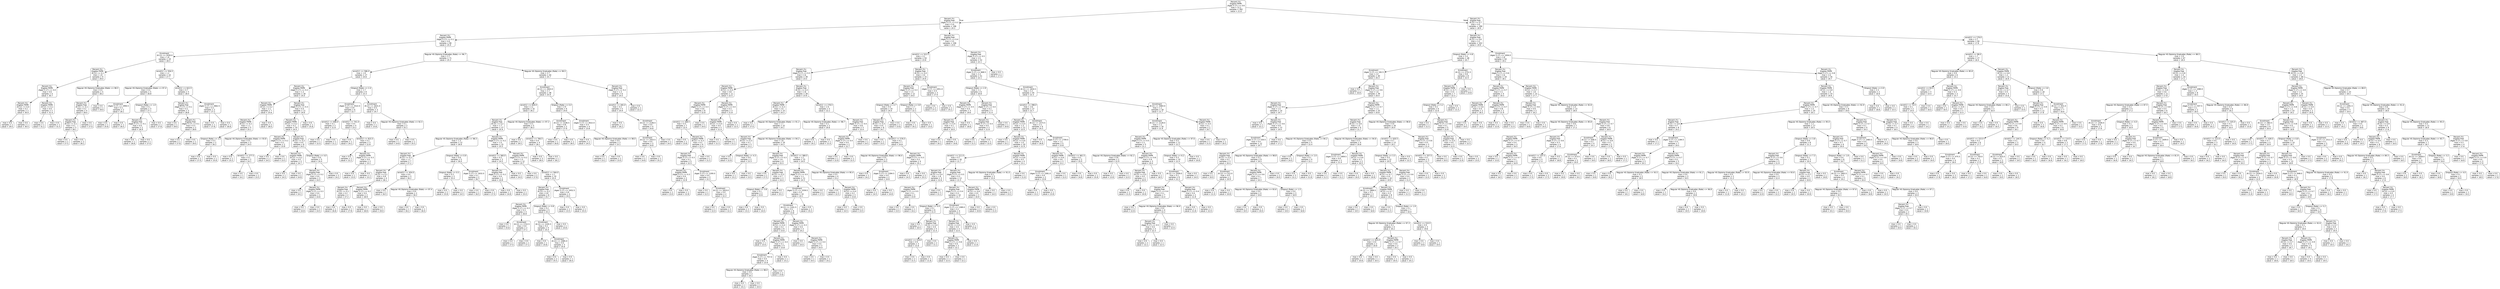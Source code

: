 digraph Tree {
node [shape=box, style="rounded", color="black", fontname=helvetica] ;
edge [fontname=helvetica] ;
0 [label="Percent (%) 
Eligible FRPM 
(Ages 5-17) <= 0.6\nmse = 12.2\nsamples = 392\nvalue = 21.6"] ;
1 [label="Percent (%) 
Eligible Free 
(Ages 5-17) <= 0.3\nmse = 5.9\nsamples = 196\nvalue = 24.3"] ;
0 -> 1 [labeldistance=2.5, labelangle=45, headlabel="True"] ;
2 [label="Percent (%) 
Eligible FRPM 
(Ages 5-17) <= 0.1\nmse = 4.0\nsamples = 90\nvalue = 25.9"] ;
1 -> 2 ;
3 [label="Enrollment 
(K-12) <= 2030.0\nmse = 1.8\nsamples = 19\nvalue = 28.3"] ;
2 -> 3 ;
4 [label="Percent (%) 
Eligible FRPM 
(K-12) <= 0.1\nmse = 1.8\nsamples = 9\nvalue = 29.0"] ;
3 -> 4 ;
5 [label="Percent (%) 
Eligible FRPM 
(Ages 5-17) <= 0.0\nmse = 0.6\nsamples = 4\nvalue = 30.7"] ;
4 -> 5 ;
6 [label="Percent (%) 
Eligible FRPM 
(K-12) <= 0.0\nmse = 0.2\nsamples = 2\nvalue = 30.0"] ;
5 -> 6 ;
7 [label="mse = 0.0\nsamples = 1\nvalue = 29.5"] ;
6 -> 7 ;
8 [label="mse = 0.0\nsamples = 1\nvalue = 30.5"] ;
6 -> 8 ;
9 [label="Percent (%) 
Eligible FRPM 
(K-12) <= 0.1\nmse = 0.0\nsamples = 2\nvalue = 31.4"] ;
5 -> 9 ;
10 [label="mse = 0.0\nsamples = 1\nvalue = 31.2"] ;
9 -> 10 ;
11 [label="mse = 0.0\nsamples = 1\nvalue = 31.5"] ;
9 -> 11 ;
12 [label="Regular HS Diploma Graduates (Rate) <= 98.5\nmse = 0.4\nsamples = 5\nvalue = 28.2"] ;
4 -> 12 ;
13 [label="Percent (%) 
Eligible Free 
(K-12) <= 0.1\nmse = 0.2\nsamples = 4\nvalue = 28.0"] ;
12 -> 13 ;
14 [label="Percent (%) 
Eligible Free 
(K-12) <= 0.1\nmse = 0.1\nsamples = 3\nvalue = 28.1"] ;
13 -> 14 ;
15 [label="mse = 0.0\nsamples = 1\nvalue = 27.5"] ;
14 -> 15 ;
16 [label="mse = 0.0\nsamples = 2\nvalue = 28.2"] ;
14 -> 16 ;
17 [label="mse = 0.0\nsamples = 1\nvalue = 27.0"] ;
13 -> 17 ;
18 [label="mse = 0.0\nsamples = 1\nvalue = 29.0"] ;
12 -> 18 ;
19 [label="enroll12 <= 556.5\nmse = 1.2\nsamples = 10\nvalue = 27.7"] ;
3 -> 19 ;
20 [label="Regular HS Diploma Graduates (Rate) <= 97.4\nmse = 0.4\nsamples = 5\nvalue = 26.8"] ;
19 -> 20 ;
21 [label="Enrollment 
(Ages 5-17) <= 1994.5\nmse = 0.1\nsamples = 2\nvalue = 26.1"] ;
20 -> 21 ;
22 [label="mse = 0.0\nsamples = 1\nvalue = 25.8"] ;
21 -> 22 ;
23 [label="mse = 0.0\nsamples = 1\nvalue = 26.5"] ;
21 -> 23 ;
24 [label="Dropout (Rate) <= 1.0\nmse = 0.1\nsamples = 3\nvalue = 27.1"] ;
20 -> 24 ;
25 [label="Percent (%) 
Eligible Free 
(Ages 5-17) <= 0.1\nmse = 0.0\nsamples = 2\nvalue = 26.9"] ;
24 -> 25 ;
26 [label="mse = 0.0\nsamples = 1\nvalue = 26.8"] ;
25 -> 26 ;
27 [label="mse = 0.0\nsamples = 1\nvalue = 27.0"] ;
25 -> 27 ;
28 [label="mse = 0.0\nsamples = 1\nvalue = 27.8"] ;
24 -> 28 ;
29 [label="enroll12 <= 622.5\nmse = 0.7\nsamples = 5\nvalue = 28.4"] ;
19 -> 29 ;
30 [label="Percent (%) 
Eligible Free 
(Ages 5-17) <= 0.1\nmse = 0.2\nsamples = 3\nvalue = 28.8"] ;
29 -> 30 ;
31 [label="mse = 0.0\nsamples = 1\nvalue = 29.0"] ;
30 -> 31 ;
32 [label="Percent (%) 
Eligible Free 
(Ages 5-17) <= 0.1\nmse = 0.3\nsamples = 2\nvalue = 28.6"] ;
30 -> 32 ;
33 [label="mse = 0.0\nsamples = 1\nvalue = 27.8"] ;
32 -> 33 ;
34 [label="mse = 0.0\nsamples = 1\nvalue = 29.0"] ;
32 -> 34 ;
35 [label="Enrollment 
(Ages 5-17) <= 2662.5\nmse = 0.2\nsamples = 2\nvalue = 27.2"] ;
29 -> 35 ;
36 [label="mse = 0.0\nsamples = 1\nvalue = 27.8"] ;
35 -> 36 ;
37 [label="mse = 0.0\nsamples = 1\nvalue = 26.8"] ;
35 -> 37 ;
38 [label="Regular HS Diploma Graduates (Rate) <= 96.7\nmse = 2.7\nsamples = 71\nvalue = 25.3"] ;
2 -> 38 ;
39 [label="enroll12 <= 586.0\nmse = 1.9\nsamples = 27\nvalue = 24.6"] ;
38 -> 39 ;
40 [label="Percent (%) 
Eligible FRPM 
(Ages 5-17) <= 0.2\nmse = 1.3\nsamples = 18\nvalue = 25.0"] ;
39 -> 40 ;
41 [label="Percent (%) 
Eligible FRPM 
(K-12) <= 0.2\nmse = 2.1\nsamples = 7\nvalue = 25.6"] ;
40 -> 41 ;
42 [label="Percent (%) 
Eligible FRPM 
(K-12) <= 0.2\nmse = 1.1\nsamples = 5\nvalue = 25.1"] ;
41 -> 42 ;
43 [label="Dropout (Rate) <= 2.5\nmse = 0.3\nsamples = 2\nvalue = 26.2"] ;
42 -> 43 ;
44 [label="mse = 0.0\nsamples = 1\nvalue = 27.0"] ;
43 -> 44 ;
45 [label="mse = 0.0\nsamples = 1\nvalue = 25.8"] ;
43 -> 45 ;
46 [label="Regular HS Diploma Graduates (Rate) <= 93.8\nmse = 0.5\nsamples = 3\nvalue = 24.5"] ;
42 -> 46 ;
47 [label="mse = 0.0\nsamples = 1\nvalue = 25.5"] ;
46 -> 47 ;
48 [label="enroll12 <= 277.5\nmse = 0.1\nsamples = 2\nvalue = 24.1"] ;
46 -> 48 ;
49 [label="mse = 0.0\nsamples = 1\nvalue = 24.2"] ;
48 -> 49 ;
50 [label="mse = 0.0\nsamples = 1\nvalue = 23.5"] ;
48 -> 50 ;
51 [label="mse = 0.0\nsamples = 2\nvalue = 28.0"] ;
41 -> 51 ;
52 [label="Percent (%) 
Eligible Free 
(Ages 5-17) <= 0.3\nmse = 0.4\nsamples = 11\nvalue = 24.6"] ;
40 -> 52 ;
53 [label="Percent (%) 
Eligible FRPM 
(K-12) <= 0.2\nmse = 0.2\nsamples = 10\nvalue = 24.4"] ;
52 -> 53 ;
54 [label="Percent (%) 
Eligible FRPM 
(Ages 5-17) <= 0.2\nmse = 0.2\nsamples = 2\nvalue = 23.8"] ;
53 -> 54 ;
55 [label="mse = 0.0\nsamples = 1\nvalue = 24.5"] ;
54 -> 55 ;
56 [label="mse = 0.0\nsamples = 1\nvalue = 23.5"] ;
54 -> 56 ;
57 [label="Percent (%) 
Eligible Free 
(K-12) <= 0.2\nmse = 0.0\nsamples = 8\nvalue = 24.5"] ;
53 -> 57 ;
58 [label="Percent (%) 
Eligible FRPM 
(K-12) <= 0.2\nmse = 0.0\nsamples = 3\nvalue = 24.7"] ;
57 -> 58 ;
59 [label="mse = 0.0\nsamples = 1\nvalue = 24.5"] ;
58 -> 59 ;
60 [label="mse = 0.0\nsamples = 2\nvalue = 24.8"] ;
58 -> 60 ;
61 [label="Dropout (Rate) <= 4.0\nmse = 0.0\nsamples = 5\nvalue = 24.4"] ;
57 -> 61 ;
62 [label="Percent (%) 
Eligible Free 
(Ages 5-17) <= 0.2\nmse = 0.0\nsamples = 3\nvalue = 24.5"] ;
61 -> 62 ;
63 [label="mse = 0.0\nsamples = 1\nvalue = 24.2"] ;
62 -> 63 ;
64 [label="Percent (%) 
Eligible FRPM 
(Ages 5-17) <= 0.3\nmse = 0.0\nsamples = 2\nvalue = 24.6"] ;
62 -> 64 ;
65 [label="mse = 0.0\nsamples = 1\nvalue = 24.8"] ;
64 -> 65 ;
66 [label="mse = 0.0\nsamples = 1\nvalue = 24.5"] ;
64 -> 66 ;
67 [label="mse = 0.0\nsamples = 2\nvalue = 24.2"] ;
61 -> 67 ;
68 [label="mse = 0.0\nsamples = 1\nvalue = 25.8"] ;
52 -> 68 ;
69 [label="Dropout (Rate) <= 2.4\nmse = 1.7\nsamples = 9\nvalue = 23.3"] ;
39 -> 69 ;
70 [label="Enrollment 
(Ages 5-17) <= 2522.0\nmse = 0.9\nsamples = 6\nvalue = 22.7"] ;
69 -> 70 ;
71 [label="enroll12 <= 696.0\nmse = 0.1\nsamples = 2\nvalue = 21.6"] ;
70 -> 71 ;
72 [label="mse = 0.0\nsamples = 1\nvalue = 22.0"] ;
71 -> 72 ;
73 [label="mse = 0.0\nsamples = 1\nvalue = 21.2"] ;
71 -> 73 ;
74 [label="enroll12 <= 741.0\nmse = 0.5\nsamples = 4\nvalue = 23.2"] ;
70 -> 74 ;
75 [label="mse = 0.0\nsamples = 1\nvalue = 24.2"] ;
74 -> 75 ;
76 [label="enroll12 <= 815.5\nmse = 0.2\nsamples = 3\nvalue = 22.8"] ;
74 -> 76 ;
77 [label="mse = 0.0\nsamples = 1\nvalue = 22.2"] ;
76 -> 77 ;
78 [label="Percent (%) 
Eligible FRPM 
(Ages 5-17) <= 0.3\nmse = 0.0\nsamples = 2\nvalue = 23.1"] ;
76 -> 78 ;
79 [label="mse = 0.0\nsamples = 1\nvalue = 23.0"] ;
78 -> 79 ;
80 [label="mse = 0.0\nsamples = 1\nvalue = 23.2"] ;
78 -> 80 ;
81 [label="Enrollment 
(K-12) <= 2631.0\nmse = 0.5\nsamples = 3\nvalue = 24.7"] ;
69 -> 81 ;
82 [label="mse = 0.0\nsamples = 1\nvalue = 23.8"] ;
81 -> 82 ;
83 [label="Regular HS Diploma Graduates (Rate) <= 92.5\nmse = 0.1\nsamples = 2\nvalue = 25.1"] ;
81 -> 83 ;
84 [label="mse = 0.0\nsamples = 1\nvalue = 24.8"] ;
83 -> 84 ;
85 [label="mse = 0.0\nsamples = 1\nvalue = 25.5"] ;
83 -> 85 ;
86 [label="Regular HS Diploma Graduates (Rate) <= 99.5\nmse = 2.7\nsamples = 44\nvalue = 25.7"] ;
38 -> 86 ;
87 [label="Enrollment 
(K-12) <= 2943.0\nmse = 2.7\nsamples = 38\nvalue = 25.9"] ;
86 -> 87 ;
88 [label="enroll12 <= 659.0\nmse = 2.2\nsamples = 32\nvalue = 26.2"] ;
87 -> 88 ;
89 [label="Percent (%) 
Eligible Free 
(K-12) <= 0.2\nmse = 1.7\nsamples = 27\nvalue = 25.9"] ;
88 -> 89 ;
90 [label="Regular HS Diploma Graduates (Rate) <= 98.3\nmse = 1.3\nsamples = 12\nvalue = 26.6"] ;
89 -> 90 ;
91 [label="Percent (%) 
Eligible Free 
(K-12) <= 0.2\nmse = 1.2\nsamples = 7\nvalue = 27.2"] ;
90 -> 91 ;
92 [label="Percent (%) 
Eligible Free 
(K-12) <= 0.1\nmse = 0.8\nsamples = 4\nvalue = 28.1"] ;
91 -> 92 ;
93 [label="Percent (%) 
Eligible Free 
(K-12) <= 0.1\nmse = 0.2\nsamples = 2\nvalue = 27.2"] ;
92 -> 93 ;
94 [label="mse = 0.0\nsamples = 1\nvalue = 26.8"] ;
93 -> 94 ;
95 [label="mse = 0.0\nsamples = 1\nvalue = 27.8"] ;
93 -> 95 ;
96 [label="Percent (%) 
Eligible FRPM 
(Ages 5-17) <= 0.2\nmse = 0.0\nsamples = 2\nvalue = 28.9"] ;
92 -> 96 ;
97 [label="mse = 0.0\nsamples = 1\nvalue = 28.8"] ;
96 -> 97 ;
98 [label="mse = 0.0\nsamples = 1\nvalue = 29.0"] ;
96 -> 98 ;
99 [label="enroll12 <= 454.0\nmse = 0.0\nsamples = 3\nvalue = 26.2"] ;
91 -> 99 ;
100 [label="mse = 0.0\nsamples = 1\nvalue = 26.5"] ;
99 -> 100 ;
101 [label="Regular HS Diploma Graduates (Rate) <= 97.4\nmse = 0.0\nsamples = 2\nvalue = 26.2"] ;
99 -> 101 ;
102 [label="mse = 0.0\nsamples = 1\nvalue = 26.2"] ;
101 -> 102 ;
103 [label="mse = 0.0\nsamples = 1\nvalue = 26.0"] ;
101 -> 103 ;
104 [label="Dropout (Rate) <= 0.9\nmse = 0.6\nsamples = 5\nvalue = 26.0"] ;
90 -> 104 ;
105 [label="Dropout (Rate) <= 0.5\nmse = 0.3\nsamples = 3\nvalue = 25.4"] ;
104 -> 105 ;
106 [label="mse = 0.0\nsamples = 2\nvalue = 25.8"] ;
105 -> 106 ;
107 [label="mse = 0.0\nsamples = 1\nvalue = 24.5"] ;
105 -> 107 ;
108 [label="Enrollment 
(Ages 5-17) <= 1632.0\nmse = 0.1\nsamples = 2\nvalue = 26.7"] ;
104 -> 108 ;
109 [label="mse = 0.0\nsamples = 1\nvalue = 26.5"] ;
108 -> 109 ;
110 [label="mse = 0.0\nsamples = 1\nvalue = 27.0"] ;
108 -> 110 ;
111 [label="Percent (%) 
Eligible FRPM 
(Ages 5-17) <= 0.2\nmse = 1.5\nsamples = 15\nvalue = 25.5"] ;
89 -> 111 ;
112 [label="enroll12 <= 360.0\nmse = 0.2\nsamples = 3\nvalue = 24.5"] ;
111 -> 112 ;
113 [label="Percent (%) 
Eligible Free 
(Ages 5-17) <= 0.2\nmse = 0.0\nsamples = 2\nvalue = 24.8"] ;
112 -> 113 ;
114 [label="mse = 0.0\nsamples = 1\nvalue = 24.8"] ;
113 -> 114 ;
115 [label="mse = 0.0\nsamples = 1\nvalue = 25.0"] ;
113 -> 115 ;
116 [label="mse = 0.0\nsamples = 1\nvalue = 24.0"] ;
112 -> 116 ;
117 [label="Percent (%) 
Eligible FRPM 
(Ages 5-17) <= 0.2\nmse = 1.5\nsamples = 12\nvalue = 25.7"] ;
111 -> 117 ;
118 [label="mse = 0.0\nsamples = 2\nvalue = 27.8"] ;
117 -> 118 ;
119 [label="enroll12 <= 564.0\nmse = 1.1\nsamples = 10\nvalue = 25.4"] ;
117 -> 119 ;
120 [label="Percent (%) 
Eligible Free 
(K-12) <= 0.2\nmse = 0.8\nsamples = 8\nvalue = 25.7"] ;
119 -> 120 ;
121 [label="Percent (%) 
Eligible FRPM 
(Ages 5-17) <= 0.3\nmse = 0.3\nsamples = 3\nvalue = 26.8"] ;
120 -> 121 ;
122 [label="mse = 0.0\nsamples = 1\nvalue = 25.8"] ;
121 -> 122 ;
123 [label="Enrollment 
(K-12) <= 1722.5\nmse = 0.0\nsamples = 2\nvalue = 27.1"] ;
121 -> 123 ;
124 [label="mse = 0.0\nsamples = 1\nvalue = 27.0"] ;
123 -> 124 ;
125 [label="mse = 0.0\nsamples = 1\nvalue = 27.2"] ;
123 -> 125 ;
126 [label="Dropout (Rate) <= 0.8\nmse = 0.2\nsamples = 5\nvalue = 25.2"] ;
120 -> 126 ;
127 [label="Enrollment 
(K-12) <= 1335.5\nmse = 0.2\nsamples = 4\nvalue = 25.4"] ;
126 -> 127 ;
128 [label="mse = 0.0\nsamples = 1\nvalue = 24.8"] ;
127 -> 128 ;
129 [label="Enrollment 
(K-12) <= 2085.0\nmse = 0.0\nsamples = 3\nvalue = 25.6"] ;
127 -> 129 ;
130 [label="mse = 0.0\nsamples = 2\nvalue = 25.5"] ;
129 -> 130 ;
131 [label="mse = 0.0\nsamples = 1\nvalue = 26.0"] ;
129 -> 131 ;
132 [label="mse = 0.0\nsamples = 1\nvalue = 24.8"] ;
126 -> 132 ;
133 [label="Enrollment 
(Ages 5-17) <= 2452.5\nmse = 0.6\nsamples = 2\nvalue = 24.2"] ;
119 -> 133 ;
134 [label="mse = 0.0\nsamples = 1\nvalue = 23.5"] ;
133 -> 134 ;
135 [label="mse = 0.0\nsamples = 1\nvalue = 25.0"] ;
133 -> 135 ;
136 [label="Regular HS Diploma Graduates (Rate) <= 97.2\nmse = 0.3\nsamples = 5\nvalue = 28.3"] ;
88 -> 136 ;
137 [label="mse = 0.0\nsamples = 1\nvalue = 29.5"] ;
136 -> 137 ;
138 [label="enroll12 <= 766.5\nmse = 0.0\nsamples = 4\nvalue = 28.1"] ;
136 -> 138 ;
139 [label="mse = 0.0\nsamples = 3\nvalue = 28.0"] ;
138 -> 139 ;
140 [label="mse = 0.0\nsamples = 1\nvalue = 28.2"] ;
138 -> 140 ;
141 [label="Dropout (Rate) <= 0.4\nmse = 2.9\nsamples = 6\nvalue = 24.6"] ;
87 -> 141 ;
142 [label="Enrollment 
(K-12) <= 3146.5\nmse = 0.8\nsamples = 2\nvalue = 27.6"] ;
141 -> 142 ;
143 [label="mse = 0.0\nsamples = 1\nvalue = 26.8"] ;
142 -> 143 ;
144 [label="mse = 0.0\nsamples = 1\nvalue = 28.5"] ;
142 -> 144 ;
145 [label="Enrollment 
(Ages 5-17) <= 3022.0\nmse = 0.5\nsamples = 4\nvalue = 23.8"] ;
141 -> 145 ;
146 [label="mse = 0.0\nsamples = 2\nvalue = 24.5"] ;
145 -> 146 ;
147 [label="Regular HS Diploma Graduates (Rate) <= 98.0\nmse = 0.0\nsamples = 2\nvalue = 23.1"] ;
145 -> 147 ;
148 [label="mse = 0.0\nsamples = 1\nvalue = 23.2"] ;
147 -> 148 ;
149 [label="mse = 0.0\nsamples = 1\nvalue = 23.0"] ;
147 -> 149 ;
150 [label="Percent (%) 
Eligible Free 
(Ages 5-17) <= 0.2\nmse = 1.3\nsamples = 6\nvalue = 24.5"] ;
86 -> 150 ;
151 [label="enroll12 <= 265.0\nmse = 0.2\nsamples = 5\nvalue = 24.9"] ;
150 -> 151 ;
152 [label="mse = 0.0\nsamples = 1\nvalue = 26.2"] ;
151 -> 152 ;
153 [label="Enrollment 
(K-12) <= 2146.5\nmse = 0.0\nsamples = 4\nvalue = 24.8"] ;
151 -> 153 ;
154 [label="Enrollment 
(K-12) <= 1933.5\nmse = 0.0\nsamples = 3\nvalue = 24.8"] ;
153 -> 154 ;
155 [label="mse = 0.0\nsamples = 2\nvalue = 24.8"] ;
154 -> 155 ;
156 [label="mse = 0.0\nsamples = 1\nvalue = 25.2"] ;
154 -> 156 ;
157 [label="mse = 0.0\nsamples = 1\nvalue = 24.5"] ;
153 -> 157 ;
158 [label="mse = 0.0\nsamples = 1\nvalue = 22.2"] ;
150 -> 158 ;
159 [label="Percent (%) 
Eligible Free 
(Ages 5-17) <= 0.4\nmse = 3.5\nsamples = 106\nvalue = 23.0"] ;
1 -> 159 ;
160 [label="enroll12 <= 522.5\nmse = 3.1\nsamples = 54\nvalue = 23.8"] ;
159 -> 160 ;
161 [label="Percent (%) 
Eligible Free 
(Ages 5-17) <= 0.3\nmse = 2.6\nsamples = 39\nvalue = 23.5"] ;
160 -> 161 ;
162 [label="Percent (%) 
Eligible FRPM 
(K-12) <= 0.4\nmse = 0.8\nsamples = 11\nvalue = 22.5"] ;
161 -> 162 ;
163 [label="Percent (%) 
Eligible FRPM 
(Ages 5-17) <= 0.3\nmse = 0.6\nsamples = 8\nvalue = 22.8"] ;
162 -> 163 ;
164 [label="enroll12 <= 168.5\nmse = 0.3\nsamples = 7\nvalue = 22.5"] ;
163 -> 164 ;
165 [label="mse = 0.0\nsamples = 1\nvalue = 23.8"] ;
164 -> 165 ;
166 [label="Percent (%) 
Eligible FRPM 
(K-12) <= 0.3\nmse = 0.2\nsamples = 6\nvalue = 22.4"] ;
164 -> 166 ;
167 [label="Percent (%) 
Eligible Free 
(Ages 5-17) <= 0.3\nmse = 0.1\nsamples = 5\nvalue = 22.5"] ;
166 -> 167 ;
168 [label="Percent (%) 
Eligible FRPM 
(Ages 5-17) <= 0.3\nmse = 0.0\nsamples = 2\nvalue = 22.8"] ;
167 -> 168 ;
169 [label="mse = 0.0\nsamples = 1\nvalue = 23.0"] ;
168 -> 169 ;
170 [label="mse = 0.0\nsamples = 1\nvalue = 22.8"] ;
168 -> 170 ;
171 [label="Enrollment 
(Ages 5-17) <= 1200.0\nmse = 0.0\nsamples = 3\nvalue = 22.3"] ;
167 -> 171 ;
172 [label="mse = 0.0\nsamples = 1\nvalue = 22.5"] ;
171 -> 172 ;
173 [label="Enrollment 
(K-12) <= 1810.0\nmse = 0.0\nsamples = 2\nvalue = 22.2"] ;
171 -> 173 ;
174 [label="mse = 0.0\nsamples = 1\nvalue = 22.0"] ;
173 -> 174 ;
175 [label="mse = 0.0\nsamples = 1\nvalue = 22.2"] ;
173 -> 175 ;
176 [label="mse = 0.0\nsamples = 1\nvalue = 21.5"] ;
166 -> 176 ;
177 [label="mse = 0.0\nsamples = 1\nvalue = 24.0"] ;
163 -> 177 ;
178 [label="Percent (%) 
Eligible FRPM 
(Ages 5-17) <= 0.4\nmse = 0.3\nsamples = 3\nvalue = 21.8"] ;
162 -> 178 ;
179 [label="Percent (%) 
Eligible FRPM 
(K-12) <= 0.4\nmse = 0.0\nsamples = 2\nvalue = 21.4"] ;
178 -> 179 ;
180 [label="mse = 0.0\nsamples = 1\nvalue = 21.5"] ;
179 -> 180 ;
181 [label="mse = 0.0\nsamples = 1\nvalue = 21.2"] ;
179 -> 181 ;
182 [label="mse = 0.0\nsamples = 1\nvalue = 22.5"] ;
178 -> 182 ;
183 [label="Percent (%) 
Eligible Free 
(K-12) <= 0.4\nmse = 2.8\nsamples = 28\nvalue = 23.9"] ;
161 -> 183 ;
184 [label="Percent (%) 
Eligible FRPM 
(K-12) <= 0.3\nmse = 2.0\nsamples = 23\nvalue = 24.3"] ;
183 -> 184 ;
185 [label="mse = 0.0\nsamples = 1\nvalue = 27.0"] ;
184 -> 185 ;
186 [label="Regular HS Diploma Graduates (Rate) <= 91.2\nmse = 1.7\nsamples = 22\nvalue = 24.1"] ;
184 -> 186 ;
187 [label="Percent (%) 
Eligible Free 
(K-12) <= 0.3\nmse = 0.1\nsamples = 3\nvalue = 23.2"] ;
186 -> 187 ;
188 [label="mse = 0.0\nsamples = 1\nvalue = 22.8"] ;
187 -> 188 ;
189 [label="Dropout (Rate) <= 4.3\nmse = 0.0\nsamples = 2\nvalue = 23.3"] ;
187 -> 189 ;
190 [label="mse = 0.0\nsamples = 1\nvalue = 23.2"] ;
189 -> 190 ;
191 [label="mse = 0.0\nsamples = 1\nvalue = 23.5"] ;
189 -> 191 ;
192 [label="Regular HS Diploma Graduates (Rate) <= 94.2\nmse = 1.8\nsamples = 19\nvalue = 24.3"] ;
186 -> 192 ;
193 [label="Percent (%) 
Eligible Free 
(Ages 5-17) <= 0.3\nmse = 2.6\nsamples = 4\nvalue = 25.5"] ;
192 -> 193 ;
194 [label="mse = 0.0\nsamples = 1\nvalue = 27.5"] ;
193 -> 194 ;
195 [label="Percent (%) 
Eligible Free 
(K-12) <= 0.3\nmse = 0.7\nsamples = 3\nvalue = 24.4"] ;
193 -> 195 ;
196 [label="Dropout (Rate) <= 3.8\nmse = 0.1\nsamples = 2\nvalue = 23.6"] ;
195 -> 196 ;
197 [label="mse = 0.0\nsamples = 1\nvalue = 23.2"] ;
196 -> 197 ;
198 [label="mse = 0.0\nsamples = 1\nvalue = 24.0"] ;
196 -> 198 ;
199 [label="mse = 0.0\nsamples = 1\nvalue = 25.2"] ;
195 -> 199 ;
200 [label="enroll12 <= 389.5\nmse = 1.2\nsamples = 15\nvalue = 24.0"] ;
192 -> 200 ;
201 [label="Percent (%) 
Eligible FRPM 
(Ages 5-17) <= 0.5\nmse = 1.1\nsamples = 11\nvalue = 24.3"] ;
200 -> 201 ;
202 [label="Enrollment 
(Ages 5-17) <= 1559.5\nmse = 0.5\nsamples = 10\nvalue = 24.1"] ;
201 -> 202 ;
203 [label="Enrollment 
(K-12) <= 1241.5\nmse = 0.2\nsamples = 9\nvalue = 23.8"] ;
202 -> 203 ;
204 [label="Percent (%) 
Eligible FRPM 
(K-12) <= 0.4\nmse = 0.2\nsamples = 6\nvalue = 23.6"] ;
203 -> 204 ;
205 [label="mse = 0.0\nsamples = 1\nvalue = 23.0"] ;
204 -> 205 ;
206 [label="Percent (%) 
Eligible FRPM 
(Ages 5-17) <= 0.4\nmse = 0.1\nsamples = 5\nvalue = 23.8"] ;
204 -> 206 ;
207 [label="Enrollment 
(Ages 5-17) <= 757.0\nmse = 0.0\nsamples = 4\nvalue = 23.9"] ;
206 -> 207 ;
208 [label="Regular HS Diploma Graduates (Rate) <= 98.0\nmse = 0.0\nsamples = 2\nvalue = 24.1"] ;
207 -> 208 ;
209 [label="mse = 0.0\nsamples = 1\nvalue = 24.2"] ;
208 -> 209 ;
210 [label="mse = 0.0\nsamples = 1\nvalue = 24.0"] ;
208 -> 210 ;
211 [label="mse = 0.0\nsamples = 2\nvalue = 23.8"] ;
207 -> 211 ;
212 [label="mse = 0.0\nsamples = 1\nvalue = 23.2"] ;
206 -> 212 ;
213 [label="Percent (%) 
Eligible FRPM 
(Ages 5-17) <= 0.3\nmse = 0.0\nsamples = 3\nvalue = 24.2"] ;
203 -> 213 ;
214 [label="mse = 0.0\nsamples = 1\nvalue = 24.0"] ;
213 -> 214 ;
215 [label="Percent (%) 
Eligible FRPM 
(Ages 5-17) <= 0.4\nmse = 0.0\nsamples = 2\nvalue = 24.4"] ;
213 -> 215 ;
216 [label="mse = 0.0\nsamples = 1\nvalue = 24.5"] ;
215 -> 216 ;
217 [label="mse = 0.0\nsamples = 1\nvalue = 24.2"] ;
215 -> 217 ;
218 [label="mse = 0.0\nsamples = 1\nvalue = 25.2"] ;
202 -> 218 ;
219 [label="mse = 0.0\nsamples = 1\nvalue = 27.5"] ;
201 -> 219 ;
220 [label="Regular HS Diploma Graduates (Rate) <= 95.4\nmse = 0.5\nsamples = 4\nvalue = 23.2"] ;
200 -> 220 ;
221 [label="mse = 0.0\nsamples = 1\nvalue = 22.5"] ;
220 -> 221 ;
222 [label="Percent (%) 
Eligible FRPM 
(K-12) <= 0.4\nmse = 0.2\nsamples = 3\nvalue = 23.8"] ;
220 -> 222 ;
223 [label="mse = 0.0\nsamples = 1\nvalue = 24.5"] ;
222 -> 223 ;
224 [label="mse = 0.0\nsamples = 2\nvalue = 23.5"] ;
222 -> 224 ;
225 [label="enroll12 <= 278.5\nmse = 2.4\nsamples = 5\nvalue = 22.2"] ;
183 -> 225 ;
226 [label="Regular HS Diploma Graduates (Rate) <= 98.7\nmse = 0.1\nsamples = 2\nvalue = 20.6"] ;
225 -> 226 ;
227 [label="mse = 0.0\nsamples = 1\nvalue = 20.2"] ;
226 -> 227 ;
228 [label="mse = 0.0\nsamples = 1\nvalue = 21.0"] ;
226 -> 228 ;
229 [label="Percent (%) 
Eligible Free 
(Ages 5-17) <= 0.4\nmse = 0.8\nsamples = 3\nvalue = 23.4"] ;
225 -> 229 ;
230 [label="Percent (%) 
Eligible FRPM 
(Ages 5-17) <= 0.4\nmse = 0.0\nsamples = 2\nvalue = 22.7"] ;
229 -> 230 ;
231 [label="mse = 0.0\nsamples = 1\nvalue = 22.8"] ;
230 -> 231 ;
232 [label="mse = 0.0\nsamples = 1\nvalue = 22.5"] ;
230 -> 232 ;
233 [label="mse = 0.0\nsamples = 1\nvalue = 24.5"] ;
229 -> 233 ;
234 [label="Percent (%) 
Eligible Free 
(K-12) <= 0.4\nmse = 3.0\nsamples = 15\nvalue = 24.9"] ;
160 -> 234 ;
235 [label="Percent (%) 
Eligible Free 
(Ages 5-17) <= 0.3\nmse = 1.5\nsamples = 12\nvalue = 24.0"] ;
234 -> 235 ;
236 [label="Dropout (Rate) <= 4.7\nmse = 0.5\nsamples = 10\nvalue = 24.4"] ;
235 -> 236 ;
237 [label="Percent (%) 
Eligible Free 
(K-12) <= 0.3\nmse = 0.4\nsamples = 8\nvalue = 24.7"] ;
236 -> 237 ;
238 [label="mse = 0.0\nsamples = 1\nvalue = 23.5"] ;
237 -> 238 ;
239 [label="enroll12 <= 576.5\nmse = 0.2\nsamples = 7\nvalue = 24.8"] ;
237 -> 239 ;
240 [label="Regular HS Diploma Graduates (Rate) <= 96.4\nmse = 0.0\nsamples = 3\nvalue = 24.5"] ;
239 -> 240 ;
241 [label="mse = 0.0\nsamples = 1\nvalue = 24.2"] ;
240 -> 241 ;
242 [label="Enrollment 
(Ages 5-17) <= 2284.5\nmse = 0.0\nsamples = 2\nvalue = 24.6"] ;
240 -> 242 ;
243 [label="mse = 0.0\nsamples = 1\nvalue = 24.5"] ;
242 -> 243 ;
244 [label="mse = 0.0\nsamples = 1\nvalue = 24.8"] ;
242 -> 244 ;
245 [label="Percent (%) 
Eligible FRPM 
(Ages 5-17) <= 0.3\nmse = 0.2\nsamples = 4\nvalue = 25.1"] ;
239 -> 245 ;
246 [label="mse = 0.0\nsamples = 1\nvalue = 24.5"] ;
245 -> 246 ;
247 [label="mse = 0.0\nsamples = 3\nvalue = 25.5"] ;
245 -> 247 ;
248 [label="mse = 0.0\nsamples = 2\nvalue = 23.8"] ;
236 -> 248 ;
249 [label="Dropout (Rate) <= 0.8\nmse = 1.7\nsamples = 2\nvalue = 22.1"] ;
235 -> 249 ;
250 [label="mse = 0.0\nsamples = 1\nvalue = 20.2"] ;
249 -> 250 ;
251 [label="mse = 0.0\nsamples = 1\nvalue = 23.0"] ;
249 -> 251 ;
252 [label="Enrollment 
(Ages 5-17) <= 2451.0\nmse = 0.5\nsamples = 3\nvalue = 27.0"] ;
234 -> 252 ;
253 [label="mse = 0.0\nsamples = 2\nvalue = 27.2"] ;
252 -> 253 ;
254 [label="mse = 0.0\nsamples = 1\nvalue = 25.2"] ;
252 -> 254 ;
255 [label="Percent (%) 
Eligible Free 
(Ages 5-17) <= 0.5\nmse = 2.5\nsamples = 52\nvalue = 22.1"] ;
159 -> 255 ;
256 [label="Enrollment 
(Ages 5-17) <= 668.5\nmse = 2.3\nsamples = 51\nvalue = 22.1"] ;
255 -> 256 ;
257 [label="Dropout (Rate) <= 2.9\nmse = 1.1\nsamples = 6\nvalue = 20.8"] ;
256 -> 257 ;
258 [label="Percent (%) 
Eligible FRPM 
(Ages 5-17) <= 0.5\nmse = 0.4\nsamples = 3\nvalue = 19.6"] ;
257 -> 258 ;
259 [label="Percent (%) 
Eligible Free 
(K-12) <= 0.4\nmse = 0.1\nsamples = 2\nvalue = 20.0"] ;
258 -> 259 ;
260 [label="mse = 0.0\nsamples = 1\nvalue = 20.2"] ;
259 -> 260 ;
261 [label="mse = 0.0\nsamples = 1\nvalue = 19.8"] ;
259 -> 261 ;
262 [label="mse = 0.0\nsamples = 1\nvalue = 18.8"] ;
258 -> 262 ;
263 [label="Percent (%) 
Eligible Free 
(Ages 5-17) <= 0.4\nmse = 0.2\nsamples = 3\nvalue = 21.4"] ;
257 -> 263 ;
264 [label="Percent (%) 
Eligible Free 
(Ages 5-17) <= 0.4\nmse = 0.0\nsamples = 2\nvalue = 21.6"] ;
263 -> 264 ;
265 [label="mse = 0.0\nsamples = 1\nvalue = 21.5"] ;
264 -> 265 ;
266 [label="mse = 0.0\nsamples = 1\nvalue = 22.0"] ;
264 -> 266 ;
267 [label="mse = 0.0\nsamples = 1\nvalue = 20.8"] ;
263 -> 267 ;
268 [label="Enrollment 
(K-12) <= 1834.5\nmse = 2.2\nsamples = 45\nvalue = 22.3"] ;
256 -> 268 ;
269 [label="enroll12 <= 398.0\nmse = 2.6\nsamples = 27\nvalue = 22.7"] ;
268 -> 269 ;
270 [label="Percent (%) 
Eligible FRPM 
(K-12) <= 0.4\nmse = 1.3\nsamples = 21\nvalue = 22.0"] ;
269 -> 270 ;
271 [label="mse = 0.0\nsamples = 1\nvalue = 25.2"] ;
270 -> 271 ;
272 [label="Percent (%) 
Eligible FRPM 
(K-12) <= 0.6\nmse = 1.0\nsamples = 20\nvalue = 21.9"] ;
270 -> 272 ;
273 [label="enroll12 <= 211.0\nmse = 0.7\nsamples = 16\nvalue = 21.7"] ;
272 -> 273 ;
274 [label="Percent (%) 
Eligible Free 
(K-12) <= 0.4\nmse = 1.8\nsamples = 3\nvalue = 22.6"] ;
273 -> 274 ;
275 [label="Percent (%) 
Eligible FRPM 
(Ages 5-17) <= 0.5\nmse = 0.1\nsamples = 2\nvalue = 23.9"] ;
274 -> 275 ;
276 [label="mse = 0.0\nsamples = 1\nvalue = 23.5"] ;
275 -> 276 ;
277 [label="mse = 0.0\nsamples = 1\nvalue = 24.2"] ;
275 -> 277 ;
278 [label="mse = 0.0\nsamples = 1\nvalue = 21.2"] ;
274 -> 278 ;
279 [label="Percent (%) 
Eligible Free 
(Ages 5-17) <= 0.5\nmse = 0.3\nsamples = 13\nvalue = 21.5"] ;
273 -> 279 ;
280 [label="Percent (%) 
Eligible Free 
(Ages 5-17) <= 0.4\nmse = 0.3\nsamples = 10\nvalue = 21.7"] ;
279 -> 280 ;
281 [label="Dropout (Rate) <= 0.4\nmse = 0.1\nsamples = 6\nvalue = 21.4"] ;
280 -> 281 ;
282 [label="mse = 0.0\nsamples = 1\nvalue = 20.5"] ;
281 -> 282 ;
283 [label="Percent (%) 
Eligible Free 
(K-12) <= 0.4\nmse = 0.0\nsamples = 5\nvalue = 21.4"] ;
281 -> 283 ;
284 [label="enroll12 <= 319.0\nmse = 0.0\nsamples = 3\nvalue = 21.6"] ;
283 -> 284 ;
285 [label="mse = 0.0\nsamples = 2\nvalue = 21.5"] ;
284 -> 285 ;
286 [label="mse = 0.0\nsamples = 1\nvalue = 21.8"] ;
284 -> 286 ;
287 [label="mse = 0.0\nsamples = 2\nvalue = 21.2"] ;
283 -> 287 ;
288 [label="Enrollment 
(Ages 5-17) <= 1389.0\nmse = 0.1\nsamples = 4\nvalue = 22.2"] ;
280 -> 288 ;
289 [label="Percent (%) 
Eligible Free 
(K-12) <= 0.5\nmse = 0.0\nsamples = 3\nvalue = 22.0"] ;
288 -> 289 ;
290 [label="Percent (%) 
Eligible FRPM 
(Ages 5-17) <= 0.6\nmse = 0.0\nsamples = 2\nvalue = 22.1"] ;
289 -> 290 ;
291 [label="mse = 0.0\nsamples = 1\nvalue = 22.0"] ;
290 -> 291 ;
292 [label="mse = 0.0\nsamples = 1\nvalue = 22.2"] ;
290 -> 292 ;
293 [label="mse = 0.0\nsamples = 1\nvalue = 21.8"] ;
289 -> 293 ;
294 [label="mse = 0.0\nsamples = 1\nvalue = 22.8"] ;
288 -> 294 ;
295 [label="Percent (%) 
Eligible FRPM 
(K-12) <= 0.6\nmse = 0.0\nsamples = 3\nvalue = 20.9"] ;
279 -> 295 ;
296 [label="mse = 0.0\nsamples = 2\nvalue = 20.8"] ;
295 -> 296 ;
297 [label="mse = 0.0\nsamples = 1\nvalue = 21.0"] ;
295 -> 297 ;
298 [label="Percent (%) 
Eligible FRPM 
(K-12) <= 0.6\nmse = 0.5\nsamples = 4\nvalue = 23.1"] ;
272 -> 298 ;
299 [label="Regular HS Diploma Graduates (Rate) <= 91.0\nmse = 0.1\nsamples = 3\nvalue = 23.4"] ;
298 -> 299 ;
300 [label="mse = 0.0\nsamples = 1\nvalue = 24.0"] ;
299 -> 300 ;
301 [label="mse = 0.0\nsamples = 2\nvalue = 23.2"] ;
299 -> 301 ;
302 [label="mse = 0.0\nsamples = 1\nvalue = 21.8"] ;
298 -> 302 ;
303 [label="Enrollment 
(K-12) <= 1573.5\nmse = 2.1\nsamples = 6\nvalue = 24.3"] ;
269 -> 303 ;
304 [label="mse = 0.0\nsamples = 1\nvalue = 26.8"] ;
303 -> 304 ;
305 [label="Enrollment 
(Ages 5-17) <= 1709.0\nmse = 1.2\nsamples = 5\nvalue = 23.8"] ;
303 -> 305 ;
306 [label="Percent (%) 
Eligible FRPM 
(K-12) <= 0.6\nmse = 0.6\nsamples = 3\nvalue = 23.2"] ;
305 -> 306 ;
307 [label="Enrollment 
(Ages 5-17) <= 1581.0\nmse = 0.0\nsamples = 2\nvalue = 23.6"] ;
306 -> 307 ;
308 [label="mse = 0.0\nsamples = 1\nvalue = 23.2"] ;
307 -> 308 ;
309 [label="mse = 0.0\nsamples = 1\nvalue = 23.8"] ;
307 -> 309 ;
310 [label="mse = 0.0\nsamples = 1\nvalue = 22.0"] ;
306 -> 310 ;
311 [label="enroll12 <= 461.5\nmse = 0.2\nsamples = 2\nvalue = 25.0"] ;
305 -> 311 ;
312 [label="mse = 0.0\nsamples = 1\nvalue = 24.8"] ;
311 -> 312 ;
313 [label="mse = 0.0\nsamples = 1\nvalue = 25.8"] ;
311 -> 313 ;
314 [label="Enrollment 
(K-12) <= 3083.0\nmse = 1.1\nsamples = 18\nvalue = 21.7"] ;
268 -> 314 ;
315 [label="Enrollment 
(K-12) <= 2128.0\nmse = 1.1\nsamples = 16\nvalue = 21.9"] ;
314 -> 315 ;
316 [label="Percent (%) 
Eligible FRPM 
(Ages 5-17) <= 0.5\nmse = 2.1\nsamples = 5\nvalue = 21.1"] ;
315 -> 316 ;
317 [label="Regular HS Diploma Graduates (Rate) <= 92.2\nmse = 0.8\nsamples = 2\nvalue = 22.9"] ;
316 -> 317 ;
318 [label="mse = 0.0\nsamples = 1\nvalue = 23.8"] ;
317 -> 318 ;
319 [label="mse = 0.0\nsamples = 1\nvalue = 22.0"] ;
317 -> 319 ;
320 [label="Percent (%) 
Eligible FRPM 
(Ages 5-17) <= 0.6\nmse = 0.9\nsamples = 3\nvalue = 20.4"] ;
316 -> 320 ;
321 [label="Percent (%) 
Eligible Free 
(K-12) <= 0.5\nmse = 0.0\nsamples = 2\nvalue = 20.9"] ;
320 -> 321 ;
322 [label="mse = 0.0\nsamples = 1\nvalue = 21.0"] ;
321 -> 322 ;
323 [label="mse = 0.0\nsamples = 1\nvalue = 20.8"] ;
321 -> 323 ;
324 [label="mse = 0.0\nsamples = 1\nvalue = 18.5"] ;
320 -> 324 ;
325 [label="Regular HS Diploma Graduates (Rate) <= 97.6\nmse = 0.5\nsamples = 11\nvalue = 22.2"] ;
315 -> 325 ;
326 [label="Dropout (Rate) <= 6.2\nmse = 0.3\nsamples = 10\nvalue = 22.4"] ;
325 -> 326 ;
327 [label="Enrollment 
(K-12) <= 2509.0\nmse = 0.1\nsamples = 9\nvalue = 22.3"] ;
326 -> 327 ;
328 [label="Percent (%) 
Eligible Free 
(Ages 5-17) <= 0.4\nmse = 0.1\nsamples = 7\nvalue = 22.4"] ;
327 -> 328 ;
329 [label="mse = 0.0\nsamples = 3\nvalue = 22.8"] ;
328 -> 329 ;
330 [label="Regular HS Diploma Graduates (Rate) <= 96.9\nmse = 0.0\nsamples = 4\nvalue = 22.2"] ;
328 -> 330 ;
331 [label="Percent (%) 
Eligible Free 
(Ages 5-17) <= 0.5\nmse = 0.0\nsamples = 3\nvalue = 22.3"] ;
330 -> 331 ;
332 [label="mse = 0.0\nsamples = 2\nvalue = 22.2"] ;
331 -> 332 ;
333 [label="mse = 0.0\nsamples = 1\nvalue = 22.5"] ;
331 -> 333 ;
334 [label="mse = 0.0\nsamples = 1\nvalue = 22.0"] ;
330 -> 334 ;
335 [label="Percent (%) 
Eligible Free 
(Ages 5-17) <= 0.4\nmse = 0.0\nsamples = 2\nvalue = 21.9"] ;
327 -> 335 ;
336 [label="mse = 0.0\nsamples = 1\nvalue = 21.8"] ;
335 -> 336 ;
337 [label="mse = 0.0\nsamples = 1\nvalue = 22.0"] ;
335 -> 337 ;
338 [label="mse = 0.0\nsamples = 1\nvalue = 24.0"] ;
326 -> 338 ;
339 [label="mse = 0.0\nsamples = 1\nvalue = 20.8"] ;
325 -> 339 ;
340 [label="Percent (%) 
Eligible FRPM 
(K-12) <= 0.5\nmse = 0.1\nsamples = 2\nvalue = 20.7"] ;
314 -> 340 ;
341 [label="mse = 0.0\nsamples = 1\nvalue = 21.0"] ;
340 -> 341 ;
342 [label="mse = 0.0\nsamples = 1\nvalue = 20.5"] ;
340 -> 342 ;
343 [label="mse = 0.0\nsamples = 1\nvalue = 17.5"] ;
255 -> 343 ;
344 [label="Percent (%) 
Eligible Free 
(K-12) <= 0.7\nmse = 4.0\nsamples = 196\nvalue = 18.9"] ;
0 -> 344 [labeldistance=2.5, labelangle=-45, headlabel="False"] ;
345 [label="Percent (%) 
Eligible Free 
(K-12) <= 0.6\nmse = 3.2\nsamples = 102\nvalue = 19.9"] ;
344 -> 345 ;
346 [label="Dropout (Rate) <= 4.8\nmse = 2.4\nsamples = 48\nvalue = 20.7"] ;
345 -> 346 ;
347 [label="Enrollment 
(Ages 5-17) <= 192.5\nmse = 2.0\nsamples = 40\nvalue = 20.3"] ;
346 -> 347 ;
348 [label="mse = 0.0\nsamples = 1\nvalue = 16.8"] ;
347 -> 348 ;
349 [label="Percent (%) 
Eligible Free 
(Ages 5-17) <= 0.6\nmse = 1.6\nsamples = 39\nvalue = 20.4"] ;
347 -> 349 ;
350 [label="Percent (%) 
Eligible Free 
(Ages 5-17) <= 0.5\nmse = 1.5\nsamples = 14\nvalue = 19.7"] ;
349 -> 350 ;
351 [label="mse = 0.0\nsamples = 1\nvalue = 22.2"] ;
350 -> 351 ;
352 [label="Percent (%) 
Eligible Free 
(Ages 5-17) <= 0.6\nmse = 0.9\nsamples = 13\nvalue = 19.4"] ;
350 -> 352 ;
353 [label="Enrollment 
(Ages 5-17) <= 530.5\nmse = 0.4\nsamples = 12\nvalue = 19.7"] ;
352 -> 353 ;
354 [label="Percent (%) 
Eligible Free 
(K-12) <= 0.5\nmse = 0.2\nsamples = 3\nvalue = 20.4"] ;
353 -> 354 ;
355 [label="mse = 0.0\nsamples = 1\nvalue = 20.0"] ;
354 -> 355 ;
356 [label="Enrollment 
(K-12) <= 512.0\nmse = 0.0\nsamples = 2\nvalue = 20.9"] ;
354 -> 356 ;
357 [label="mse = 0.0\nsamples = 1\nvalue = 21.0"] ;
356 -> 357 ;
358 [label="mse = 0.0\nsamples = 1\nvalue = 20.8"] ;
356 -> 358 ;
359 [label="Regular HS Diploma Graduates (Rate) <= 98.8\nmse = 0.2\nsamples = 9\nvalue = 19.5"] ;
353 -> 359 ;
360 [label="Percent (%) 
Eligible FRPM 
(Ages 5-17) <= 0.6\nmse = 0.1\nsamples = 7\nvalue = 19.3"] ;
359 -> 360 ;
361 [label="Regular HS Diploma Graduates (Rate) <= 93.6\nmse = 0.0\nsamples = 4\nvalue = 19.6"] ;
360 -> 361 ;
362 [label="mse = 0.0\nsamples = 3\nvalue = 19.5"] ;
361 -> 362 ;
363 [label="mse = 0.0\nsamples = 1\nvalue = 20.0"] ;
361 -> 363 ;
364 [label="Dropout (Rate) <= 1.5\nmse = 0.0\nsamples = 3\nvalue = 18.9"] ;
360 -> 364 ;
365 [label="mse = 0.0\nsamples = 2\nvalue = 19.0"] ;
364 -> 365 ;
366 [label="mse = 0.0\nsamples = 1\nvalue = 18.8"] ;
364 -> 366 ;
367 [label="mse = 0.0\nsamples = 2\nvalue = 20.0"] ;
359 -> 367 ;
368 [label="mse = 0.0\nsamples = 1\nvalue = 17.2"] ;
352 -> 368 ;
369 [label="Percent (%) 
Eligible FRPM 
(Ages 5-17) <= 0.7\nmse = 1.3\nsamples = 25\nvalue = 20.8"] ;
349 -> 369 ;
370 [label="Percent (%) 
Eligible Free 
(K-12) <= 0.6\nmse = 1.0\nsamples = 9\nvalue = 21.7"] ;
369 -> 370 ;
371 [label="Regular HS Diploma Graduates (Rate) <= 94.2\nmse = 0.5\nsamples = 5\nvalue = 22.4"] ;
370 -> 371 ;
372 [label="mse = 0.0\nsamples = 1\nvalue = 24.0"] ;
371 -> 372 ;
373 [label="Dropout (Rate) <= 2.0\nmse = 0.1\nsamples = 4\nvalue = 22.1"] ;
371 -> 373 ;
374 [label="mse = 0.0\nsamples = 3\nvalue = 22.2"] ;
373 -> 374 ;
375 [label="mse = 0.0\nsamples = 1\nvalue = 21.8"] ;
373 -> 375 ;
376 [label="Regular HS Diploma Graduates (Rate) <= 94.8\nmse = 0.3\nsamples = 4\nvalue = 20.8"] ;
370 -> 376 ;
377 [label="Enrollment 
(Ages 5-17) <= 1909.5\nmse = 0.0\nsamples = 2\nvalue = 21.4"] ;
376 -> 377 ;
378 [label="mse = 0.0\nsamples = 1\nvalue = 21.5"] ;
377 -> 378 ;
379 [label="mse = 0.0\nsamples = 1\nvalue = 21.2"] ;
377 -> 379 ;
380 [label="Percent (%) 
Eligible FRPM 
(K-12) <= 0.6\nmse = 0.1\nsamples = 2\nvalue = 20.5"] ;
376 -> 380 ;
381 [label="mse = 0.0\nsamples = 1\nvalue = 20.0"] ;
380 -> 381 ;
382 [label="mse = 0.0\nsamples = 1\nvalue = 20.8"] ;
380 -> 382 ;
383 [label="Regular HS Diploma Graduates (Rate) <= 98.8\nmse = 0.9\nsamples = 16\nvalue = 20.4"] ;
369 -> 383 ;
384 [label="enroll12 <= 630.5\nmse = 0.7\nsamples = 13\nvalue = 20.1"] ;
383 -> 384 ;
385 [label="Dropout (Rate) <= 3.3\nmse = 0.5\nsamples = 12\nvalue = 20.0"] ;
384 -> 385 ;
386 [label="Percent (%) 
Eligible FRPM 
(K-12) <= 0.7\nmse = 0.4\nsamples = 10\nvalue = 19.9"] ;
385 -> 386 ;
387 [label="Enrollment 
(K-12) <= 1869.5\nmse = 0.1\nsamples = 2\nvalue = 19.1"] ;
386 -> 387 ;
388 [label="mse = 0.0\nsamples = 1\nvalue = 19.5"] ;
387 -> 388 ;
389 [label="mse = 0.0\nsamples = 1\nvalue = 18.8"] ;
387 -> 389 ;
390 [label="Percent (%) 
Eligible FRPM 
(K-12) <= 0.7\nmse = 0.2\nsamples = 8\nvalue = 20.1"] ;
386 -> 390 ;
391 [label="mse = 0.0\nsamples = 1\nvalue = 21.5"] ;
390 -> 391 ;
392 [label="Dropout (Rate) <= 1.9\nmse = 0.1\nsamples = 7\nvalue = 20.0"] ;
390 -> 392 ;
393 [label="Regular HS Diploma Graduates (Rate) <= 97.3\nmse = 0.1\nsamples = 4\nvalue = 20.2"] ;
392 -> 393 ;
394 [label="enroll12 <= 425.0\nmse = 0.0\nsamples = 2\nvalue = 20.6"] ;
393 -> 394 ;
395 [label="mse = 0.0\nsamples = 1\nvalue = 20.8"] ;
394 -> 395 ;
396 [label="mse = 0.0\nsamples = 1\nvalue = 20.5"] ;
394 -> 396 ;
397 [label="Percent (%) 
Eligible FRPM 
(Ages 5-17) <= 0.7\nmse = 0.0\nsamples = 2\nvalue = 20.1"] ;
393 -> 397 ;
398 [label="mse = 0.0\nsamples = 1\nvalue = 20.0"] ;
397 -> 398 ;
399 [label="mse = 0.0\nsamples = 1\nvalue = 20.2"] ;
397 -> 399 ;
400 [label="enroll12 <= 510.5\nmse = 0.0\nsamples = 3\nvalue = 19.6"] ;
392 -> 400 ;
401 [label="mse = 0.0\nsamples = 2\nvalue = 19.8"] ;
400 -> 401 ;
402 [label="mse = 0.0\nsamples = 1\nvalue = 19.5"] ;
400 -> 402 ;
403 [label="Percent (%) 
Eligible Free 
(Ages 5-17) <= 0.6\nmse = 0.0\nsamples = 2\nvalue = 21.4"] ;
385 -> 403 ;
404 [label="mse = 0.0\nsamples = 1\nvalue = 21.5"] ;
403 -> 404 ;
405 [label="mse = 0.0\nsamples = 1\nvalue = 21.2"] ;
403 -> 405 ;
406 [label="mse = 0.0\nsamples = 1\nvalue = 22.5"] ;
384 -> 406 ;
407 [label="Percent (%) 
Eligible Free 
(Ages 5-17) <= 0.6\nmse = 0.5\nsamples = 3\nvalue = 21.4"] ;
383 -> 407 ;
408 [label="enroll12 <= 257.5\nmse = 0.1\nsamples = 2\nvalue = 21.7"] ;
407 -> 408 ;
409 [label="mse = 0.0\nsamples = 1\nvalue = 22.0"] ;
408 -> 409 ;
410 [label="mse = 0.0\nsamples = 1\nvalue = 21.5"] ;
408 -> 410 ;
411 [label="mse = 0.0\nsamples = 1\nvalue = 20.0"] ;
407 -> 411 ;
412 [label="Enrollment 
(K-12) <= 2751.5\nmse = 0.8\nsamples = 8\nvalue = 22.5"] ;
346 -> 412 ;
413 [label="Percent (%) 
Eligible FRPM 
(K-12) <= 0.7\nmse = 0.4\nsamples = 7\nvalue = 22.3"] ;
412 -> 413 ;
414 [label="Dropout (Rate) <= 5.2\nmse = 0.2\nsamples = 6\nvalue = 22.6"] ;
413 -> 414 ;
415 [label="mse = 0.0\nsamples = 1\nvalue = 21.5"] ;
414 -> 415 ;
416 [label="Percent (%) 
Eligible Free 
(Ages 5-17) <= 0.6\nmse = 0.1\nsamples = 5\nvalue = 22.8"] ;
414 -> 416 ;
417 [label="Percent (%) 
Eligible Free 
(K-12) <= 0.5\nmse = 0.0\nsamples = 3\nvalue = 22.9"] ;
416 -> 417 ;
418 [label="mse = 0.0\nsamples = 1\nvalue = 22.8"] ;
417 -> 418 ;
419 [label="mse = 0.0\nsamples = 2\nvalue = 23.0"] ;
417 -> 419 ;
420 [label="mse = 0.0\nsamples = 2\nvalue = 22.5"] ;
416 -> 420 ;
421 [label="mse = 0.0\nsamples = 1\nvalue = 21.5"] ;
413 -> 421 ;
422 [label="mse = 0.0\nsamples = 1\nvalue = 24.8"] ;
412 -> 422 ;
423 [label="Enrollment 
(Ages 5-17) <= 1004.0\nmse = 2.8\nsamples = 54\nvalue = 19.2"] ;
345 -> 423 ;
424 [label="Percent (%) 
Eligible Free 
(Ages 5-17) <= 0.6\nmse = 2.6\nsamples = 19\nvalue = 18.1"] ;
423 -> 424 ;
425 [label="Percent (%) 
Eligible FRPM 
(Ages 5-17) <= 0.7\nmse = 3.1\nsamples = 4\nvalue = 19.3"] ;
424 -> 425 ;
426 [label="Percent (%) 
Eligible FRPM 
(K-12) <= 0.6\nmse = 0.4\nsamples = 2\nvalue = 18.3"] ;
425 -> 426 ;
427 [label="mse = 0.0\nsamples = 1\nvalue = 19.5"] ;
426 -> 427 ;
428 [label="mse = 0.0\nsamples = 1\nvalue = 18.0"] ;
426 -> 428 ;
429 [label="Percent (%) 
Eligible FRPM 
(Ages 5-17) <= 0.7\nmse = 0.8\nsamples = 2\nvalue = 21.9"] ;
425 -> 429 ;
430 [label="mse = 0.0\nsamples = 1\nvalue = 22.8"] ;
429 -> 430 ;
431 [label="mse = 0.0\nsamples = 1\nvalue = 21.0"] ;
429 -> 431 ;
432 [label="Percent (%) 
Eligible FRPM 
(K-12) <= 0.7\nmse = 1.8\nsamples = 15\nvalue = 17.7"] ;
424 -> 432 ;
433 [label="Percent (%) 
Eligible Free 
(Ages 5-17) <= 0.6\nmse = 0.9\nsamples = 2\nvalue = 16.2"] ;
432 -> 433 ;
434 [label="mse = 0.0\nsamples = 1\nvalue = 16.8"] ;
433 -> 434 ;
435 [label="mse = 0.0\nsamples = 1\nvalue = 14.5"] ;
433 -> 435 ;
436 [label="Regular HS Diploma Graduates (Rate) <= 92.8\nmse = 1.4\nsamples = 13\nvalue = 18.0"] ;
432 -> 436 ;
437 [label="Regular HS Diploma Graduates (Rate) <= 85.8\nmse = 0.6\nsamples = 7\nvalue = 17.2"] ;
436 -> 437 ;
438 [label="Percent (%) 
Eligible FRPM 
(Ages 5-17) <= 0.7\nmse = 0.4\nsamples = 3\nvalue = 16.5"] ;
437 -> 438 ;
439 [label="mse = 0.0\nsamples = 1\nvalue = 15.8"] ;
438 -> 439 ;
440 [label="Percent (%) 
Eligible FRPM 
(Ages 5-17) <= 0.7\nmse = 0.1\nsamples = 2\nvalue = 16.9"] ;
438 -> 440 ;
441 [label="mse = 0.0\nsamples = 1\nvalue = 16.5"] ;
440 -> 441 ;
442 [label="mse = 0.0\nsamples = 1\nvalue = 17.2"] ;
440 -> 442 ;
443 [label="Percent (%) 
Eligible Free 
(Ages 5-17) <= 0.6\nmse = 0.3\nsamples = 4\nvalue = 17.6"] ;
437 -> 443 ;
444 [label="enroll12 <= 107.5\nmse = 0.0\nsamples = 3\nvalue = 17.4"] ;
443 -> 444 ;
445 [label="mse = 0.0\nsamples = 1\nvalue = 17.0"] ;
444 -> 445 ;
446 [label="mse = 0.0\nsamples = 2\nvalue = 17.5"] ;
444 -> 446 ;
447 [label="mse = 0.0\nsamples = 1\nvalue = 18.8"] ;
443 -> 447 ;
448 [label="Percent (%) 
Eligible Free 
(Ages 5-17) <= 0.7\nmse = 0.8\nsamples = 6\nvalue = 18.9"] ;
436 -> 448 ;
449 [label="Enrollment 
(K-12) <= 646.0\nmse = 0.2\nsamples = 4\nvalue = 19.3"] ;
448 -> 449 ;
450 [label="Enrollment 
(K-12) <= 473.5\nmse = 0.1\nsamples = 2\nvalue = 20.0"] ;
449 -> 450 ;
451 [label="mse = 0.0\nsamples = 1\nvalue = 19.8"] ;
450 -> 451 ;
452 [label="mse = 0.0\nsamples = 1\nvalue = 20.2"] ;
450 -> 452 ;
453 [label="mse = 0.0\nsamples = 2\nvalue = 19.0"] ;
449 -> 453 ;
454 [label="Percent (%) 
Eligible FRPM 
(K-12) <= 0.8\nmse = 0.1\nsamples = 2\nvalue = 17.6"] ;
448 -> 454 ;
455 [label="mse = 0.0\nsamples = 1\nvalue = 18.0"] ;
454 -> 455 ;
456 [label="mse = 0.0\nsamples = 1\nvalue = 17.2"] ;
454 -> 456 ;
457 [label="Percent (%) 
Eligible FRPM 
(Ages 5-17) <= 0.8\nmse = 2.0\nsamples = 35\nvalue = 19.7"] ;
423 -> 457 ;
458 [label="Percent (%) 
Eligible FRPM 
(K-12) <= 0.8\nmse = 1.4\nsamples = 33\nvalue = 19.9"] ;
457 -> 458 ;
459 [label="Percent (%) 
Eligible FRPM 
(Ages 5-17) <= 0.7\nmse = 1.4\nsamples = 25\nvalue = 20.1"] ;
458 -> 459 ;
460 [label="Percent (%) 
Eligible Free 
(K-12) <= 0.6\nmse = 0.7\nsamples = 8\nvalue = 19.3"] ;
459 -> 460 ;
461 [label="mse = 0.0\nsamples = 1\nvalue = 17.2"] ;
460 -> 461 ;
462 [label="Enrollment 
(Ages 5-17) <= 1184.5\nmse = 0.3\nsamples = 7\nvalue = 19.5"] ;
460 -> 462 ;
463 [label="Percent (%) 
Eligible FRPM 
(Ages 5-17) <= 0.7\nmse = 0.1\nsamples = 2\nvalue = 20.1"] ;
462 -> 463 ;
464 [label="mse = 0.0\nsamples = 1\nvalue = 19.8"] ;
463 -> 464 ;
465 [label="mse = 0.0\nsamples = 1\nvalue = 20.2"] ;
463 -> 465 ;
466 [label="Percent (%) 
Eligible FRPM 
(Ages 5-17) <= 0.7\nmse = 0.2\nsamples = 5\nvalue = 19.2"] ;
462 -> 466 ;
467 [label="Regular HS Diploma Graduates (Rate) <= 93.5\nmse = 0.1\nsamples = 2\nvalue = 18.5"] ;
466 -> 467 ;
468 [label="mse = 0.0\nsamples = 1\nvalue = 18.2"] ;
467 -> 468 ;
469 [label="mse = 0.0\nsamples = 1\nvalue = 18.8"] ;
467 -> 469 ;
470 [label="Regular HS Diploma Graduates (Rate) <= 91.2\nmse = 0.0\nsamples = 3\nvalue = 19.5"] ;
466 -> 470 ;
471 [label="mse = 0.0\nsamples = 1\nvalue = 19.2"] ;
470 -> 471 ;
472 [label="Regular HS Diploma Graduates (Rate) <= 96.8\nmse = 0.0\nsamples = 2\nvalue = 19.6"] ;
470 -> 472 ;
473 [label="mse = 0.0\nsamples = 1\nvalue = 19.5"] ;
472 -> 473 ;
474 [label="mse = 0.0\nsamples = 1\nvalue = 19.8"] ;
472 -> 474 ;
475 [label="Regular HS Diploma Graduates (Rate) <= 95.0\nmse = 1.2\nsamples = 17\nvalue = 20.5"] ;
459 -> 475 ;
476 [label="Dropout (Rate) <= 3.8\nmse = 0.9\nsamples = 8\nvalue = 21.3"] ;
475 -> 476 ;
477 [label="Percent (%) 
Eligible Free 
(Ages 5-17) <= 0.6\nmse = 0.6\nsamples = 5\nvalue = 21.9"] ;
476 -> 477 ;
478 [label="Regular HS Diploma Graduates (Rate) <= 93.9\nmse = 0.5\nsamples = 2\nvalue = 21.2"] ;
477 -> 478 ;
479 [label="mse = 0.0\nsamples = 1\nvalue = 21.8"] ;
478 -> 479 ;
480 [label="mse = 0.0\nsamples = 1\nvalue = 20.2"] ;
478 -> 480 ;
481 [label="Regular HS Diploma Graduates (Rate) <= 93.6\nmse = 0.0\nsamples = 3\nvalue = 22.4"] ;
477 -> 481 ;
482 [label="mse = 0.0\nsamples = 1\nvalue = 22.8"] ;
481 -> 482 ;
483 [label="mse = 0.0\nsamples = 2\nvalue = 22.2"] ;
481 -> 483 ;
484 [label="Dropout (Rate) <= 7.3\nmse = 0.1\nsamples = 3\nvalue = 20.4"] ;
476 -> 484 ;
485 [label="Percent (%) 
Eligible Free 
(K-12) <= 0.7\nmse = 0.0\nsamples = 2\nvalue = 20.6"] ;
484 -> 485 ;
486 [label="mse = 0.0\nsamples = 1\nvalue = 20.5"] ;
485 -> 486 ;
487 [label="mse = 0.0\nsamples = 1\nvalue = 20.8"] ;
485 -> 487 ;
488 [label="mse = 0.0\nsamples = 1\nvalue = 19.8"] ;
484 -> 488 ;
489 [label="Percent (%) 
Eligible Free 
(Ages 5-17) <= 0.7\nmse = 0.7\nsamples = 9\nvalue = 20.0"] ;
475 -> 489 ;
490 [label="Dropout (Rate) <= 1.8\nmse = 0.4\nsamples = 8\nvalue = 19.7"] ;
489 -> 490 ;
491 [label="Enrollment 
(K-12) <= 1663.5\nmse = 0.4\nsamples = 4\nvalue = 19.2"] ;
490 -> 491 ;
492 [label="Regular HS Diploma Graduates (Rate) <= 97.6\nmse = 0.0\nsamples = 2\nvalue = 20.1"] ;
491 -> 492 ;
493 [label="mse = 0.0\nsamples = 1\nvalue = 20.2"] ;
492 -> 493 ;
494 [label="mse = 0.0\nsamples = 1\nvalue = 20.0"] ;
492 -> 494 ;
495 [label="mse = 0.0\nsamples = 2\nvalue = 18.8"] ;
491 -> 495 ;
496 [label="Percent (%) 
Eligible FRPM 
(Ages 5-17) <= 0.7\nmse = 0.1\nsamples = 4\nvalue = 20.0"] ;
490 -> 496 ;
497 [label="mse = 0.0\nsamples = 1\nvalue = 20.5"] ;
496 -> 497 ;
498 [label="Regular HS Diploma Graduates (Rate) <= 97.1\nmse = 0.0\nsamples = 3\nvalue = 20.0"] ;
496 -> 498 ;
499 [label="Percent (%) 
Eligible Free 
(Ages 5-17) <= 0.7\nmse = 0.0\nsamples = 2\nvalue = 20.1"] ;
498 -> 499 ;
500 [label="mse = 0.0\nsamples = 1\nvalue = 20.0"] ;
499 -> 500 ;
501 [label="mse = 0.0\nsamples = 1\nvalue = 20.2"] ;
499 -> 501 ;
502 [label="mse = 0.0\nsamples = 1\nvalue = 19.8"] ;
498 -> 502 ;
503 [label="mse = 0.0\nsamples = 1\nvalue = 21.2"] ;
489 -> 503 ;
504 [label="Regular HS Diploma Graduates (Rate) <= 92.9\nmse = 0.3\nsamples = 8\nvalue = 19.0"] ;
458 -> 504 ;
505 [label="Percent (%) 
Eligible Free 
(Ages 5-17) <= 0.7\nmse = 0.1\nsamples = 4\nvalue = 19.3"] ;
504 -> 505 ;
506 [label="Enrollment 
(Ages 5-17) <= 2483.5\nmse = 0.0\nsamples = 3\nvalue = 19.5"] ;
505 -> 506 ;
507 [label="Percent (%) 
Eligible FRPM 
(Ages 5-17) <= 0.8\nmse = 0.0\nsamples = 2\nvalue = 19.4"] ;
506 -> 507 ;
508 [label="mse = 0.0\nsamples = 1\nvalue = 19.5"] ;
507 -> 508 ;
509 [label="mse = 0.0\nsamples = 1\nvalue = 19.2"] ;
507 -> 509 ;
510 [label="mse = 0.0\nsamples = 1\nvalue = 19.8"] ;
506 -> 510 ;
511 [label="mse = 0.0\nsamples = 1\nvalue = 19.0"] ;
505 -> 511 ;
512 [label="Percent (%) 
Eligible Free 
(K-12) <= 0.7\nmse = 0.1\nsamples = 4\nvalue = 18.5"] ;
504 -> 512 ;
513 [label="Regular HS Diploma Graduates (Rate) <= 96.8\nmse = 0.0\nsamples = 3\nvalue = 18.6"] ;
512 -> 513 ;
514 [label="mse = 0.0\nsamples = 2\nvalue = 18.5"] ;
513 -> 514 ;
515 [label="mse = 0.0\nsamples = 1\nvalue = 19.0"] ;
513 -> 515 ;
516 [label="mse = 0.0\nsamples = 1\nvalue = 18.0"] ;
512 -> 516 ;
517 [label="Dropout (Rate) <= 0.9\nmse = 2.3\nsamples = 2\nvalue = 16.6"] ;
457 -> 517 ;
518 [label="mse = 0.0\nsamples = 1\nvalue = 18.8"] ;
517 -> 518 ;
519 [label="mse = 0.0\nsamples = 1\nvalue = 15.5"] ;
517 -> 519 ;
520 [label="enroll12 <= 179.0\nmse = 2.7\nsamples = 94\nvalue = 17.8"] ;
344 -> 520 ;
521 [label="enroll12 <= 98.0\nmse = 1.7\nsamples = 27\nvalue = 16.4"] ;
520 -> 521 ;
522 [label="Regular HS Diploma Graduates (Rate) <= 85.8\nmse = 0.9\nsamples = 6\nvalue = 15.1"] ;
521 -> 522 ;
523 [label="enroll12 <= 93.5\nmse = 0.7\nsamples = 3\nvalue = 14.4"] ;
522 -> 523 ;
524 [label="enroll12 <= 74.5\nmse = 0.1\nsamples = 2\nvalue = 14.0"] ;
523 -> 524 ;
525 [label="mse = 0.0\nsamples = 1\nvalue = 13.8"] ;
524 -> 525 ;
526 [label="mse = 0.0\nsamples = 1\nvalue = 14.2"] ;
524 -> 526 ;
527 [label="mse = 0.0\nsamples = 1\nvalue = 16.0"] ;
523 -> 527 ;
528 [label="Percent (%) 
Eligible FRPM 
(Ages 5-17) <= 0.9\nmse = 0.3\nsamples = 3\nvalue = 15.7"] ;
522 -> 528 ;
529 [label="mse = 0.0\nsamples = 1\nvalue = 16.5"] ;
528 -> 529 ;
530 [label="Percent (%) 
Eligible FRPM 
(K-12) <= 0.9\nmse = 0.0\nsamples = 2\nvalue = 15.4"] ;
528 -> 530 ;
531 [label="mse = 0.0\nsamples = 1\nvalue = 15.2"] ;
530 -> 531 ;
532 [label="mse = 0.0\nsamples = 1\nvalue = 15.8"] ;
530 -> 532 ;
533 [label="Percent (%) 
Eligible FRPM 
(K-12) <= 0.8\nmse = 1.2\nsamples = 21\nvalue = 16.9"] ;
521 -> 533 ;
534 [label="Percent (%) 
Eligible Free 
(K-12) <= 0.7\nmse = 0.5\nsamples = 3\nvalue = 15.6"] ;
533 -> 534 ;
535 [label="Regular HS Diploma Graduates (Rate) <= 86.2\nmse = 0.0\nsamples = 2\nvalue = 16.4"] ;
534 -> 535 ;
536 [label="mse = 0.0\nsamples = 1\nvalue = 16.2"] ;
535 -> 536 ;
537 [label="mse = 0.0\nsamples = 1\nvalue = 16.5"] ;
535 -> 537 ;
538 [label="mse = 0.0\nsamples = 1\nvalue = 15.0"] ;
534 -> 538 ;
539 [label="Dropout (Rate) <= 3.6\nmse = 0.9\nsamples = 18\nvalue = 17.2"] ;
533 -> 539 ;
540 [label="Percent (%) 
Eligible Free 
(Ages 5-17) <= 0.9\nmse = 0.7\nsamples = 11\nvalue = 17.8"] ;
539 -> 540 ;
541 [label="Percent (%) 
Eligible FRPM 
(Ages 5-17) <= 0.9\nmse = 0.6\nsamples = 9\nvalue = 18.1"] ;
540 -> 541 ;
542 [label="enroll12 <= 153.0\nmse = 0.2\nsamples = 6\nvalue = 17.7"] ;
541 -> 542 ;
543 [label="Enrollment 
(Ages 5-17) <= 475.5\nmse = 0.0\nsamples = 4\nvalue = 18.0"] ;
542 -> 543 ;
544 [label="mse = 0.0\nsamples = 1\nvalue = 17.8"] ;
543 -> 544 ;
545 [label="mse = 0.0\nsamples = 3\nvalue = 18.0"] ;
543 -> 545 ;
546 [label="Enrollment 
(K-12) <= 750.0\nmse = 0.1\nsamples = 2\nvalue = 17.0"] ;
542 -> 546 ;
547 [label="mse = 0.0\nsamples = 1\nvalue = 17.2"] ;
546 -> 547 ;
548 [label="mse = 0.0\nsamples = 1\nvalue = 16.8"] ;
546 -> 548 ;
549 [label="enroll12 <= 144.5\nmse = 0.2\nsamples = 3\nvalue = 19.0"] ;
541 -> 549 ;
550 [label="Enrollment 
(K-12) <= 625.0\nmse = 0.1\nsamples = 2\nvalue = 18.8"] ;
549 -> 550 ;
551 [label="mse = 0.0\nsamples = 1\nvalue = 19.0"] ;
550 -> 551 ;
552 [label="mse = 0.0\nsamples = 1\nvalue = 18.5"] ;
550 -> 552 ;
553 [label="mse = 0.0\nsamples = 1\nvalue = 19.5"] ;
549 -> 553 ;
554 [label="mse = 0.0\nsamples = 2\nvalue = 16.8"] ;
540 -> 554 ;
555 [label="Enrollment 
(K-12) <= 931.0\nmse = 0.4\nsamples = 7\nvalue = 16.6"] ;
539 -> 555 ;
556 [label="Percent (%) 
Eligible FRPM 
(Ages 5-17) <= 0.9\nmse = 0.2\nsamples = 6\nvalue = 16.8"] ;
555 -> 556 ;
557 [label="Dropout (Rate) <= 5.2\nmse = 0.0\nsamples = 4\nvalue = 16.7"] ;
556 -> 557 ;
558 [label="mse = 0.0\nsamples = 1\nvalue = 16.5"] ;
557 -> 558 ;
559 [label="mse = 0.0\nsamples = 3\nvalue = 16.8"] ;
557 -> 559 ;
560 [label="enroll12 <= 114.5\nmse = 0.8\nsamples = 2\nvalue = 17.1"] ;
556 -> 560 ;
561 [label="mse = 0.0\nsamples = 1\nvalue = 16.2"] ;
560 -> 561 ;
562 [label="mse = 0.0\nsamples = 1\nvalue = 18.0"] ;
560 -> 562 ;
563 [label="mse = 0.0\nsamples = 1\nvalue = 15.5"] ;
555 -> 563 ;
564 [label="Regular HS Diploma Graduates (Rate) <= 88.5\nmse = 1.9\nsamples = 67\nvalue = 18.4"] ;
520 -> 564 ;
565 [label="Percent (%) 
Eligible Free 
(K-12) <= 0.8\nmse = 1.4\nsamples = 19\nvalue = 17.2"] ;
564 -> 565 ;
566 [label="Percent (%) 
Eligible Free 
(K-12) <= 0.8\nmse = 0.6\nsamples = 11\nvalue = 17.8"] ;
565 -> 566 ;
567 [label="Regular HS Diploma Graduates (Rate) <= 87.5\nmse = 0.2\nsamples = 5\nvalue = 17.2"] ;
566 -> 567 ;
568 [label="Enrollment 
(K-12) <= 1556.0\nmse = 0.0\nsamples = 2\nvalue = 17.6"] ;
567 -> 568 ;
569 [label="mse = 0.0\nsamples = 1\nvalue = 17.5"] ;
568 -> 569 ;
570 [label="mse = 0.0\nsamples = 1\nvalue = 17.8"] ;
568 -> 570 ;
571 [label="Dropout (Rate) <= 4.0\nmse = 0.1\nsamples = 3\nvalue = 16.9"] ;
567 -> 571 ;
572 [label="mse = 0.0\nsamples = 1\nvalue = 17.5"] ;
571 -> 572 ;
573 [label="Percent (%) 
Eligible Free 
(Ages 5-17) <= 0.7\nmse = 0.0\nsamples = 2\nvalue = 16.7"] ;
571 -> 573 ;
574 [label="mse = 0.0\nsamples = 1\nvalue = 16.8"] ;
573 -> 574 ;
575 [label="mse = 0.0\nsamples = 1\nvalue = 16.5"] ;
573 -> 575 ;
576 [label="Percent (%) 
Eligible Free 
(Ages 5-17) <= 0.8\nmse = 0.4\nsamples = 6\nvalue = 18.3"] ;
566 -> 576 ;
577 [label="Percent (%) 
Eligible FRPM 
(Ages 5-17) <= 0.9\nmse = 0.2\nsamples = 5\nvalue = 18.6"] ;
576 -> 577 ;
578 [label="Enrollment 
(Ages 5-17) <= 1609.0\nmse = 0.1\nsamples = 4\nvalue = 18.4"] ;
577 -> 578 ;
579 [label="Regular HS Diploma Graduates (Rate) <= 81.9\nmse = 0.1\nsamples = 2\nvalue = 18.6"] ;
578 -> 579 ;
580 [label="mse = 0.0\nsamples = 1\nvalue = 18.2"] ;
579 -> 580 ;
581 [label="mse = 0.0\nsamples = 1\nvalue = 18.8"] ;
579 -> 581 ;
582 [label="mse = 0.0\nsamples = 2\nvalue = 18.2"] ;
578 -> 582 ;
583 [label="mse = 0.0\nsamples = 1\nvalue = 19.5"] ;
577 -> 583 ;
584 [label="mse = 0.0\nsamples = 1\nvalue = 17.5"] ;
576 -> 584 ;
585 [label="Enrollment 
(Ages 5-17) <= 1080.0\nmse = 1.3\nsamples = 8\nvalue = 16.5"] ;
565 -> 585 ;
586 [label="Enrollment 
(Ages 5-17) <= 937.5\nmse = 3.1\nsamples = 2\nvalue = 18.5"] ;
585 -> 586 ;
587 [label="mse = 0.0\nsamples = 1\nvalue = 16.8"] ;
586 -> 587 ;
588 [label="mse = 0.0\nsamples = 1\nvalue = 20.2"] ;
586 -> 588 ;
589 [label="Regular HS Diploma Graduates (Rate) <= 86.8\nmse = 0.2\nsamples = 6\nvalue = 16.2"] ;
585 -> 589 ;
590 [label="enroll12 <= 325.0\nmse = 0.1\nsamples = 5\nvalue = 16.4"] ;
589 -> 590 ;
591 [label="enroll12 <= 313.0\nmse = 0.0\nsamples = 3\nvalue = 16.1"] ;
590 -> 591 ;
592 [label="mse = 0.0\nsamples = 2\nvalue = 16.2"] ;
591 -> 592 ;
593 [label="mse = 0.0\nsamples = 1\nvalue = 16.0"] ;
591 -> 593 ;
594 [label="mse = 0.0\nsamples = 2\nvalue = 16.8"] ;
590 -> 594 ;
595 [label="mse = 0.0\nsamples = 1\nvalue = 15.8"] ;
589 -> 595 ;
596 [label="Percent (%) 
Eligible Free 
(K-12) <= 0.8\nmse = 1.4\nsamples = 48\nvalue = 18.8"] ;
564 -> 596 ;
597 [label="Percent (%) 
Eligible FRPM 
(Ages 5-17) <= 0.9\nmse = 1.4\nsamples = 25\nvalue = 19.4"] ;
596 -> 597 ;
598 [label="Percent (%) 
Eligible FRPM 
(Ages 5-17) <= 0.8\nmse = 1.2\nsamples = 23\nvalue = 19.2"] ;
597 -> 598 ;
599 [label="Enrollment 
(K-12) <= 963.5\nmse = 2.0\nsamples = 6\nvalue = 20.4"] ;
598 -> 599 ;
600 [label="mse = 0.0\nsamples = 1\nvalue = 17.5"] ;
599 -> 600 ;
601 [label="enroll12 <= 439.5\nmse = 0.7\nsamples = 5\nvalue = 20.9"] ;
599 -> 601 ;
602 [label="Percent (%) 
Eligible Free 
(Ages 5-17) <= 0.7\nmse = 0.0\nsamples = 2\nvalue = 20.2"] ;
601 -> 602 ;
603 [label="mse = 0.0\nsamples = 1\nvalue = 20.0"] ;
602 -> 603 ;
604 [label="mse = 0.0\nsamples = 1\nvalue = 20.2"] ;
602 -> 604 ;
605 [label="Percent (%) 
Eligible Free 
(Ages 5-17) <= 0.7\nmse = 0.4\nsamples = 3\nvalue = 21.6"] ;
601 -> 605 ;
606 [label="Enrollment 
(K-12) <= 2034.5\nmse = 0.1\nsamples = 2\nvalue = 22.0"] ;
605 -> 606 ;
607 [label="mse = 0.0\nsamples = 1\nvalue = 21.8"] ;
606 -> 607 ;
608 [label="mse = 0.0\nsamples = 1\nvalue = 22.2"] ;
606 -> 608 ;
609 [label="mse = 0.0\nsamples = 1\nvalue = 20.8"] ;
605 -> 609 ;
610 [label="Percent (%) 
Eligible Free 
(Ages 5-17) <= 0.8\nmse = 0.5\nsamples = 17\nvalue = 18.8"] ;
598 -> 610 ;
611 [label="Dropout (Rate) <= 6.8\nmse = 0.4\nsamples = 14\nvalue = 18.7"] ;
610 -> 611 ;
612 [label="Percent (%) 
Eligible Free 
(Ages 5-17) <= 0.8\nmse = 0.3\nsamples = 13\nvalue = 18.8"] ;
611 -> 612 ;
613 [label="Enrollment 
(Ages 5-17) <= 848.0\nmse = 0.1\nsamples = 11\nvalue = 18.9"] ;
612 -> 613 ;
614 [label="mse = 0.0\nsamples = 1\nvalue = 18.0"] ;
613 -> 614 ;
615 [label="Percent (%) 
Eligible Free 
(Ages 5-17) <= 0.7\nmse = 0.1\nsamples = 10\nvalue = 19.0"] ;
613 -> 615 ;
616 [label="mse = 0.0\nsamples = 1\nvalue = 18.5"] ;
615 -> 616 ;
617 [label="Dropout (Rate) <= 5.2\nmse = 0.1\nsamples = 9\nvalue = 19.0"] ;
615 -> 617 ;
618 [label="Regular HS Diploma Graduates (Rate) <= 92.6\nmse = 0.1\nsamples = 7\nvalue = 19.0"] ;
617 -> 618 ;
619 [label="Percent (%) 
Eligible Free 
(K-12) <= 0.7\nmse = 0.0\nsamples = 2\nvalue = 18.7"] ;
618 -> 619 ;
620 [label="mse = 0.0\nsamples = 1\nvalue = 18.8"] ;
619 -> 620 ;
621 [label="mse = 0.0\nsamples = 1\nvalue = 18.5"] ;
619 -> 621 ;
622 [label="Percent (%) 
Eligible FRPM 
(Ages 5-17) <= 0.9\nmse = 0.0\nsamples = 5\nvalue = 19.1"] ;
618 -> 622 ;
623 [label="mse = 0.0\nsamples = 4\nvalue = 19.0"] ;
622 -> 623 ;
624 [label="mse = 0.0\nsamples = 1\nvalue = 19.5"] ;
622 -> 624 ;
625 [label="Percent (%) 
Eligible Free 
(K-12) <= 0.7\nmse = 0.0\nsamples = 2\nvalue = 19.4"] ;
617 -> 625 ;
626 [label="mse = 0.0\nsamples = 1\nvalue = 19.5"] ;
625 -> 626 ;
627 [label="mse = 0.0\nsamples = 1\nvalue = 19.2"] ;
625 -> 627 ;
628 [label="Regular HS Diploma Graduates (Rate) <= 91.9\nmse = 0.2\nsamples = 2\nvalue = 17.9"] ;
612 -> 628 ;
629 [label="mse = 0.0\nsamples = 1\nvalue = 18.2"] ;
628 -> 629 ;
630 [label="mse = 0.0\nsamples = 1\nvalue = 17.2"] ;
628 -> 630 ;
631 [label="mse = 0.0\nsamples = 1\nvalue = 17.0"] ;
611 -> 631 ;
632 [label="Enrollment 
(Ages 5-17) <= 1511.5\nmse = 0.1\nsamples = 3\nvalue = 19.7"] ;
610 -> 632 ;
633 [label="mse = 0.0\nsamples = 2\nvalue = 19.5"] ;
632 -> 633 ;
634 [label="mse = 0.0\nsamples = 1\nvalue = 20.2"] ;
632 -> 634 ;
635 [label="Percent (%) 
Eligible FRPM 
(K-12) <= 0.9\nmse = 0.4\nsamples = 2\nvalue = 20.9"] ;
597 -> 635 ;
636 [label="mse = 0.0\nsamples = 1\nvalue = 20.5"] ;
635 -> 636 ;
637 [label="mse = 0.0\nsamples = 1\nvalue = 22.0"] ;
635 -> 637 ;
638 [label="Regular HS Diploma Graduates (Rate) <= 88.9\nmse = 0.7\nsamples = 23\nvalue = 18.3"] ;
596 -> 638 ;
639 [label="Enrollment 
(K-12) <= 1491.5\nmse = 0.0\nsamples = 3\nvalue = 19.4"] ;
638 -> 639 ;
640 [label="mse = 0.0\nsamples = 1\nvalue = 19.2"] ;
639 -> 640 ;
641 [label="enroll12 <= 487.0\nmse = 0.0\nsamples = 2\nvalue = 19.6"] ;
639 -> 641 ;
642 [label="mse = 0.0\nsamples = 1\nvalue = 19.8"] ;
641 -> 642 ;
643 [label="mse = 0.0\nsamples = 1\nvalue = 19.5"] ;
641 -> 643 ;
644 [label="Regular HS Diploma Graduates (Rate) <= 91.6\nmse = 0.6\nsamples = 20\nvalue = 18.0"] ;
638 -> 644 ;
645 [label="Percent (%) 
Eligible Free 
(K-12) <= 0.9\nmse = 0.3\nsamples = 9\nvalue = 17.6"] ;
644 -> 645 ;
646 [label="Percent (%) 
Eligible FRPM 
(K-12) <= 0.9\nmse = 0.1\nsamples = 8\nvalue = 17.7"] ;
645 -> 646 ;
647 [label="Regular HS Diploma Graduates (Rate) <= 89.3\nmse = 0.0\nsamples = 7\nvalue = 17.7"] ;
646 -> 647 ;
648 [label="mse = 0.0\nsamples = 1\nvalue = 18.2"] ;
647 -> 648 ;
649 [label="Percent (%) 
Eligible Free 
(Ages 5-17) <= 0.8\nmse = 0.0\nsamples = 6\nvalue = 17.6"] ;
647 -> 649 ;
650 [label="mse = 0.0\nsamples = 2\nvalue = 17.5"] ;
649 -> 650 ;
651 [label="Percent (%) 
Eligible FRPM 
(K-12) <= 0.9\nmse = 0.0\nsamples = 4\nvalue = 17.7"] ;
649 -> 651 ;
652 [label="mse = 0.0\nsamples = 3\nvalue = 17.8"] ;
651 -> 652 ;
653 [label="mse = 0.0\nsamples = 1\nvalue = 17.5"] ;
651 -> 653 ;
654 [label="mse = 0.0\nsamples = 1\nvalue = 18.5"] ;
646 -> 654 ;
655 [label="mse = 0.0\nsamples = 1\nvalue = 16.0"] ;
645 -> 655 ;
656 [label="Regular HS Diploma Graduates (Rate) <= 95.0\nmse = 0.5\nsamples = 11\nvalue = 18.4"] ;
644 -> 656 ;
657 [label="Regular HS Diploma Graduates (Rate) <= 93.7\nmse = 0.3\nsamples = 7\nvalue = 18.7"] ;
656 -> 657 ;
658 [label="Enrollment 
(K-12) <= 1658.0\nmse = 0.0\nsamples = 3\nvalue = 18.1"] ;
657 -> 658 ;
659 [label="mse = 0.0\nsamples = 2\nvalue = 18.0"] ;
658 -> 659 ;
660 [label="mse = 0.0\nsamples = 1\nvalue = 18.2"] ;
658 -> 660 ;
661 [label="Dropout (Rate) <= 3.2\nmse = 0.1\nsamples = 4\nvalue = 19.0"] ;
657 -> 661 ;
662 [label="mse = 0.0\nsamples = 2\nvalue = 18.8"] ;
661 -> 662 ;
663 [label="Dropout (Rate) <= 4.0\nmse = 0.1\nsamples = 2\nvalue = 19.4"] ;
661 -> 663 ;
664 [label="mse = 0.0\nsamples = 1\nvalue = 19.8"] ;
663 -> 664 ;
665 [label="mse = 0.0\nsamples = 1\nvalue = 19.2"] ;
663 -> 665 ;
666 [label="Percent (%) 
Eligible Free 
(Ages 5-17) <= 0.8\nmse = 0.3\nsamples = 4\nvalue = 17.6"] ;
656 -> 666 ;
667 [label="mse = 0.0\nsamples = 1\nvalue = 16.8"] ;
666 -> 667 ;
668 [label="Percent (%) 
Eligible FRPM 
(Ages 5-17) <= 0.9\nmse = 0.0\nsamples = 3\nvalue = 17.9"] ;
666 -> 668 ;
669 [label="mse = 0.0\nsamples = 2\nvalue = 18.0"] ;
668 -> 669 ;
670 [label="mse = 0.0\nsamples = 1\nvalue = 17.8"] ;
668 -> 670 ;
}
